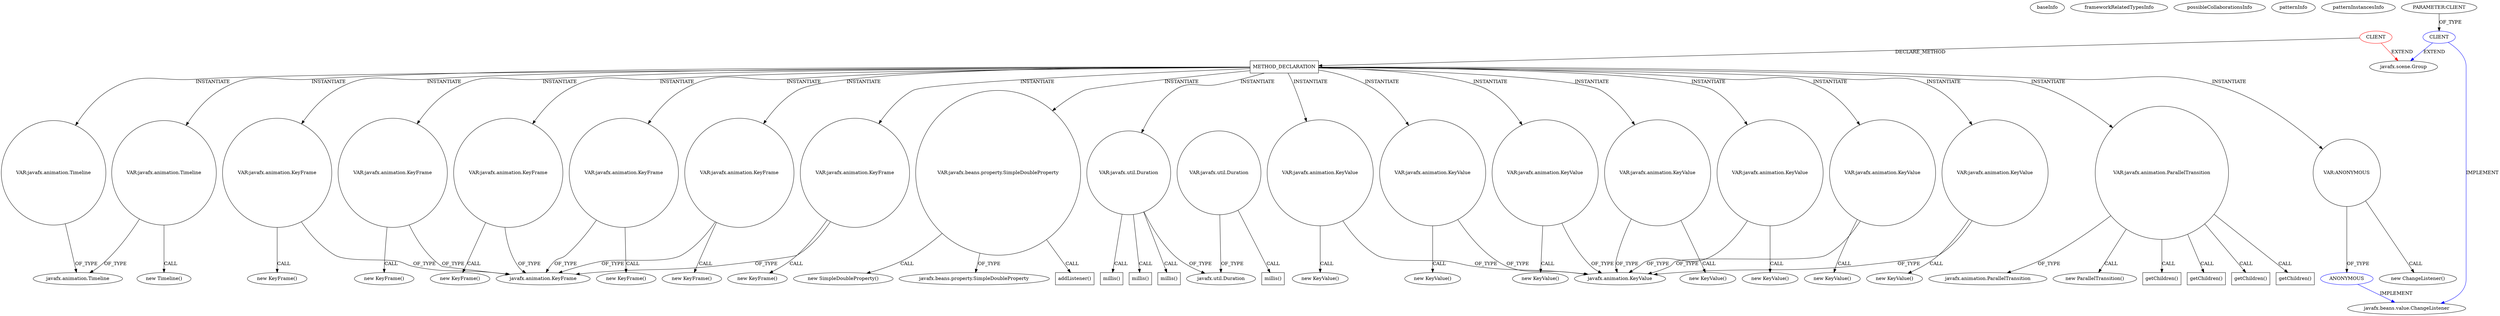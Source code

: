 digraph {
baseInfo[graphId=2658,category="pattern",isAnonymous=false,possibleRelation=true]
frameworkRelatedTypesInfo[0="javafx.scene.Group"]
possibleCollaborationsInfo[0="2658~PARAMETER_TYPE_DECLARATION-~javafx.scene.Group ~javafx.scene.Group javafx.beans.value.ChangeListener ~false~false",1="2658~INSTANTIATION-CLIENT_METHOD_DECLARATION-~javafx.scene.Group ~javafx.beans.value.ChangeListener ~false~true"]
patternInfo[frequency=2.0,patternRootClient=0]
patternInstancesInfo[0="MrLoNee-RadialFx~/MrLoNee-RadialFx/RadialFx-master/src/com/mrlonee/radialfx/settingsmenu/RadialSettingsMenu.java~RadialSettingsMenu~976",1="MrLoNee-RadialFx~/MrLoNee-RadialFx/RadialFx-master/src/com/mrlonee/radialfx/moviemenu/RadialMovieMenu.java~RadialMovieMenu~969"]
34[label="new ParallelTransition()",vertexType="CONSTRUCTOR_CALL",isFrameworkType=false]
35[label="VAR:javafx.animation.ParallelTransition",vertexType="VARIABLE_EXPRESION",isFrameworkType=false,shape=circle]
32[label="METHOD_DECLARATION",vertexType="CLIENT_METHOD_DECLARATION",isFrameworkType=false,shape=box]
154[label="VAR:javafx.animation.Timeline",vertexType="VARIABLE_EXPRESION",isFrameworkType=false,shape=circle]
99[label="VAR:javafx.animation.Timeline",vertexType="VARIABLE_EXPRESION",isFrameworkType=false,shape=circle]
0[label="CLIENT",vertexType="ROOT_CLIENT_CLASS_DECLARATION",isFrameworkType=false,color=red]
41[label="VAR:javafx.animation.KeyFrame",vertexType="VARIABLE_EXPRESION",isFrameworkType=false,shape=circle]
102[label="VAR:javafx.animation.KeyFrame",vertexType="VARIABLE_EXPRESION",isFrameworkType=false,shape=circle]
40[label="new KeyFrame()",vertexType="CONSTRUCTOR_CALL",isFrameworkType=false]
101[label="new KeyFrame()",vertexType="CONSTRUCTOR_CALL",isFrameworkType=false]
157[label="VAR:javafx.animation.KeyFrame",vertexType="VARIABLE_EXPRESION",isFrameworkType=false,shape=circle]
156[label="new KeyFrame()",vertexType="CONSTRUCTOR_CALL",isFrameworkType=false]
108[label="VAR:javafx.animation.KeyFrame",vertexType="VARIABLE_EXPRESION",isFrameworkType=false,shape=circle]
107[label="new KeyFrame()",vertexType="CONSTRUCTOR_CALL",isFrameworkType=false]
160[label="VAR:javafx.animation.KeyFrame",vertexType="VARIABLE_EXPRESION",isFrameworkType=false,shape=circle]
159[label="new KeyFrame()",vertexType="CONSTRUCTOR_CALL",isFrameworkType=false]
58[label="VAR:javafx.animation.KeyFrame",vertexType="VARIABLE_EXPRESION",isFrameworkType=false,shape=circle]
57[label="new KeyFrame()",vertexType="CONSTRUCTOR_CALL",isFrameworkType=false]
74[label="getChildren()",vertexType="INSIDE_CALL",isFrameworkType=false,shape=box]
165[label="getChildren()",vertexType="INSIDE_CALL",isFrameworkType=false,shape=box]
116[label="getChildren()",vertexType="INSIDE_CALL",isFrameworkType=false,shape=box]
130[label="getChildren()",vertexType="INSIDE_CALL",isFrameworkType=false,shape=box]
76[label="VAR:javafx.beans.property.SimpleDoubleProperty",vertexType="VARIABLE_EXPRESION",isFrameworkType=false,shape=circle]
77[label="javafx.beans.property.SimpleDoubleProperty",vertexType="FRAMEWORK_CLASS_TYPE",isFrameworkType=false]
60[label="VAR:javafx.util.Duration",vertexType="VARIABLE_EXPRESION",isFrameworkType=false,shape=circle]
42[label="javafx.animation.KeyFrame",vertexType="FRAMEWORK_CLASS_TYPE",isFrameworkType=false]
105[label="VAR:javafx.animation.KeyValue",vertexType="VARIABLE_EXPRESION",isFrameworkType=false,shape=circle]
104[label="new KeyValue()",vertexType="CONSTRUCTOR_CALL",isFrameworkType=false]
45[label="javafx.animation.KeyValue",vertexType="FRAMEWORK_CLASS_TYPE",isFrameworkType=false]
64[label="VAR:javafx.animation.KeyValue",vertexType="VARIABLE_EXPRESION",isFrameworkType=false,shape=circle]
63[label="new KeyValue()",vertexType="CONSTRUCTOR_CALL",isFrameworkType=false]
113[label="VAR:javafx.animation.KeyValue",vertexType="VARIABLE_EXPRESION",isFrameworkType=false,shape=circle]
112[label="new KeyValue()",vertexType="CONSTRUCTOR_CALL",isFrameworkType=false]
50[label="VAR:javafx.animation.KeyValue",vertexType="VARIABLE_EXPRESION",isFrameworkType=false,shape=circle]
49[label="new KeyValue()",vertexType="CONSTRUCTOR_CALL",isFrameworkType=false]
121[label="VAR:javafx.animation.KeyValue",vertexType="VARIABLE_EXPRESION",isFrameworkType=false,shape=circle]
120[label="new KeyValue()",vertexType="CONSTRUCTOR_CALL",isFrameworkType=false]
124[label="VAR:javafx.animation.KeyValue",vertexType="VARIABLE_EXPRESION",isFrameworkType=false,shape=circle]
123[label="new KeyValue()",vertexType="CONSTRUCTOR_CALL",isFrameworkType=false]
132[label="VAR:javafx.animation.KeyValue",vertexType="VARIABLE_EXPRESION",isFrameworkType=false,shape=circle]
131[label="new KeyValue()",vertexType="CONSTRUCTOR_CALL",isFrameworkType=false]
62[label="javafx.util.Duration",vertexType="FRAMEWORK_CLASS_TYPE",isFrameworkType=false]
226[label="VAR:javafx.util.Duration",vertexType="VARIABLE_EXPRESION",isFrameworkType=false,shape=circle]
39[label="javafx.animation.Timeline",vertexType="FRAMEWORK_CLASS_TYPE",isFrameworkType=false]
1[label="javafx.scene.Group",vertexType="FRAMEWORK_CLASS_TYPE",isFrameworkType=false]
97[label="addListener()",vertexType="INSIDE_CALL",isFrameworkType=false,shape=box]
169[label="CLIENT",vertexType="REFERENCE_CLIENT_CLASS_DECLARATION",isFrameworkType=false,color=blue]
81[label="javafx.beans.value.ChangeListener",vertexType="FRAMEWORK_INTERFACE_TYPE",isFrameworkType=false]
80[label="ANONYMOUS",vertexType="REFERENCE_ANONYMOUS_DECLARATION",isFrameworkType=false,color=blue]
168[label="PARAMETER:CLIENT",vertexType="PARAMETER_DECLARATION",isFrameworkType=false]
163[label="millis()",vertexType="INSIDE_CALL",isFrameworkType=false,shape=box]
227[label="millis()",vertexType="INSIDE_CALL",isFrameworkType=false,shape=box]
111[label="millis()",vertexType="INSIDE_CALL",isFrameworkType=false,shape=box]
61[label="millis()",vertexType="INSIDE_CALL",isFrameworkType=false,shape=box]
79[label="VAR:ANONYMOUS",vertexType="VARIABLE_EXPRESION",isFrameworkType=false,shape=circle]
78[label="new ChangeListener()",vertexType="CONSTRUCTOR_CALL",isFrameworkType=false]
75[label="new SimpleDoubleProperty()",vertexType="CONSTRUCTOR_CALL",isFrameworkType=false]
36[label="javafx.animation.ParallelTransition",vertexType="FRAMEWORK_CLASS_TYPE",isFrameworkType=false]
153[label="new Timeline()",vertexType="CONSTRUCTOR_CALL",isFrameworkType=false]
76->97[label="CALL"]
32->35[label="INSTANTIATE"]
32->102[label="INSTANTIATE"]
58->42[label="OF_TYPE"]
108->107[label="CALL"]
35->116[label="CALL"]
157->156[label="CALL"]
32->132[label="INSTANTIATE"]
60->61[label="CALL"]
35->34[label="CALL"]
102->101[label="CALL"]
160->159[label="CALL"]
35->130[label="CALL"]
105->104[label="CALL"]
226->227[label="CALL"]
124->45[label="OF_TYPE"]
32->79[label="INSTANTIATE"]
80->81[label="IMPLEMENT",color=blue]
32->113[label="INSTANTIATE"]
32->99[label="INSTANTIATE"]
32->64[label="INSTANTIATE"]
168->169[label="OF_TYPE"]
35->36[label="OF_TYPE"]
32->157[label="INSTANTIATE"]
58->57[label="CALL"]
50->45[label="OF_TYPE"]
35->74[label="CALL"]
32->58[label="INSTANTIATE"]
102->42[label="OF_TYPE"]
60->62[label="OF_TYPE"]
121->120[label="CALL"]
32->121[label="INSTANTIATE"]
0->32[label="DECLARE_METHOD"]
60->163[label="CALL"]
64->45[label="OF_TYPE"]
76->77[label="OF_TYPE"]
160->42[label="OF_TYPE"]
169->1[label="EXTEND",color=blue]
113->112[label="CALL"]
50->49[label="CALL"]
32->108[label="INSTANTIATE"]
76->75[label="CALL"]
32->60[label="INSTANTIATE"]
157->42[label="OF_TYPE"]
32->154[label="INSTANTIATE"]
0->1[label="EXTEND",color=red]
121->45[label="OF_TYPE"]
32->124[label="INSTANTIATE"]
32->105[label="INSTANTIATE"]
32->50[label="INSTANTIATE"]
32->76[label="INSTANTIATE"]
154->153[label="CALL"]
154->39[label="OF_TYPE"]
60->111[label="CALL"]
79->80[label="OF_TYPE"]
35->165[label="CALL"]
99->39[label="OF_TYPE"]
124->123[label="CALL"]
32->160[label="INSTANTIATE"]
64->63[label="CALL"]
79->78[label="CALL"]
132->131[label="CALL"]
169->81[label="IMPLEMENT",color=blue]
32->41[label="INSTANTIATE"]
105->45[label="OF_TYPE"]
226->62[label="OF_TYPE"]
41->42[label="OF_TYPE"]
132->45[label="OF_TYPE"]
113->45[label="OF_TYPE"]
41->40[label="CALL"]
108->42[label="OF_TYPE"]
}

